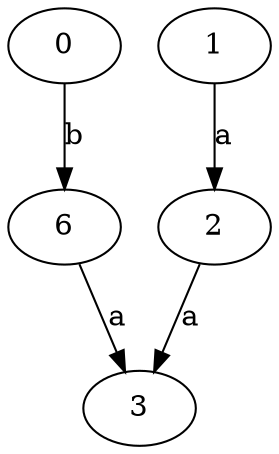 strict digraph  {
0;
1;
2;
3;
6;
0 -> 6  [label=b];
1 -> 2  [label=a];
2 -> 3  [label=a];
6 -> 3  [label=a];
}
